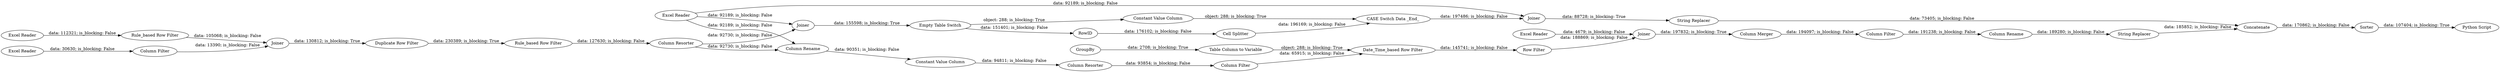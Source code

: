 digraph {
	"8818757472259356950_38" [label="Duplicate Row Filter"]
	"-7922919506592501850_19" [label="Constant Value Column"]
	"-7922919506592501850_22" [label="Column Filter"]
	"-7922919506592501850_61" [label="Table Column to Variable"]
	"8818757472259356950_14" [label="Column Resorter"]
	"8818757472259356950_47" [label=Joiner]
	"8818757472259356950_39" [label="Rule_based Row Filter"]
	"8818757472259356950_42" [label="Excel Reader"]
	"8818757472259356950_72" [label="Constant Value Column"]
	"-7922919506592501850_18" [label="Column Rename"]
	"8818757472259356950_49" [label="Column Rename"]
	"-5102659130991887639_9" [label="Excel Reader"]
	"-7922919506592501850_20" [label="Column Resorter"]
	"8818757472259356950_25" [label=Concatenate]
	"8818757472259356950_53" [label="Python Script"]
	"-5102659130991887639_1" [label="Excel Reader"]
	"1997390096465268621_45" [label=RowID]
	"8818757472259356950_33" [label="Column Merger"]
	"8818757472259356950_71" [label="CASE Switch Data _End_"]
	"-5102659130991887639_13" [label=Joiner]
	"8818757472259356950_16" [label=Joiner]
	"8818757472259356950_32" [label=Joiner]
	"8818757472259356950_54" [label=Sorter]
	"-5102659130991887639_12" [label="Rule_based Row Filter"]
	"-7922919506592501850_62" [label="Row Filter"]
	"8818757472259356950_26" [label="String Replacer"]
	"8818757472259356950_70" [label="Empty Table Switch"]
	"-7922919506592501850_60" [label="Date_Time_based Row Filter"]
	"8818757472259356950_31" [label="Excel Reader"]
	"-5102659130991887639_10" [label="Column Filter"]
	"8818757472259356950_50" [label="String Replacer"]
	"1997390096465268621_46" [label="Cell Splitter"]
	"8818757472259356950_34" [label="Column Filter"]
	"-7922919506592501850_55" [label=GroupBy]
	"8818757472259356950_14" -> "-7922919506592501850_18" [label="data: 92730; is_blocking: False"]
	"8818757472259356950_33" -> "8818757472259356950_34" [label="data: 194097; is_blocking: False"]
	"8818757472259356950_70" -> "1997390096465268621_45" [label="data: 151401; is_blocking: False"]
	"1997390096465268621_46" -> "8818757472259356950_71" [label="data: 196169; is_blocking: False"]
	"8818757472259356950_26" -> "8818757472259356950_25" [label="data: 73405; is_blocking: False"]
	"-5102659130991887639_10" -> "-5102659130991887639_13" [label="data: 13390; is_blocking: False"]
	"8818757472259356950_50" -> "8818757472259356950_25" [label="data: 185852; is_blocking: False"]
	"1997390096465268621_45" -> "1997390096465268621_46" [label="data: 176102; is_blocking: False"]
	"8818757472259356950_72" -> "8818757472259356950_71" [label="object: 288; is_blocking: True"]
	"-5102659130991887639_12" -> "-5102659130991887639_13" [label="data: 105068; is_blocking: False"]
	"8818757472259356950_71" -> "8818757472259356950_47" [label="data: 197486; is_blocking: False"]
	"-7922919506592501850_20" -> "-7922919506592501850_22" [label="data: 93854; is_blocking: False"]
	"-7922919506592501850_22" -> "-7922919506592501850_60" [label="data: 65915; is_blocking: False"]
	"-7922919506592501850_18" -> "-7922919506592501850_19" [label="data: 90351; is_blocking: False"]
	"8818757472259356950_42" -> "8818757472259356950_47" [label="data: 92189; is_blocking: False"]
	"-7922919506592501850_62" -> "8818757472259356950_32" [label="data: 188869; is_blocking: False"]
	"8818757472259356950_49" -> "8818757472259356950_50" [label="data: 189280; is_blocking: False"]
	"-7922919506592501850_61" -> "-7922919506592501850_60" [label="object: 288; is_blocking: True"]
	"-5102659130991887639_13" -> "8818757472259356950_38" [label="data: 130812; is_blocking: True"]
	"8818757472259356950_25" -> "8818757472259356950_54" [label="data: 170862; is_blocking: False"]
	"8818757472259356950_34" -> "8818757472259356950_49" [label="data: 191238; is_blocking: False"]
	"-7922919506592501850_55" -> "-7922919506592501850_61" [label="data: 2708; is_blocking: True"]
	"8818757472259356950_16" -> "8818757472259356950_70" [label="data: 155598; is_blocking: True"]
	"-7922919506592501850_60" -> "-7922919506592501850_62" [label="data: 145741; is_blocking: False"]
	"8818757472259356950_32" -> "8818757472259356950_33" [label="data: 197832; is_blocking: True"]
	"8818757472259356950_14" -> "8818757472259356950_16" [label="data: 92730; is_blocking: False"]
	"8818757472259356950_42" -> "-7922919506592501850_18" [label="data: 92189; is_blocking: False"]
	"8818757472259356950_42" -> "8818757472259356950_16" [label="data: 92189; is_blocking: False"]
	"8818757472259356950_39" -> "8818757472259356950_14" [label="data: 127630; is_blocking: False"]
	"8818757472259356950_54" -> "8818757472259356950_53" [label="data: 107404; is_blocking: True"]
	"8818757472259356950_47" -> "8818757472259356950_26" [label="data: 88728; is_blocking: True"]
	"8818757472259356950_31" -> "8818757472259356950_32" [label="data: 4679; is_blocking: False"]
	"-5102659130991887639_1" -> "-5102659130991887639_12" [label="data: 112321; is_blocking: False"]
	"-7922919506592501850_19" -> "-7922919506592501850_20" [label="data: 94811; is_blocking: False"]
	"8818757472259356950_38" -> "8818757472259356950_39" [label="data: 230389; is_blocking: True"]
	"8818757472259356950_70" -> "8818757472259356950_72" [label="object: 288; is_blocking: True"]
	"-5102659130991887639_9" -> "-5102659130991887639_10" [label="data: 30630; is_blocking: False"]
	rankdir=LR
}
